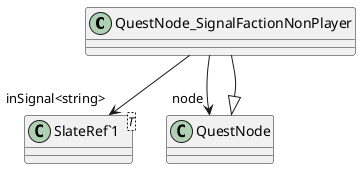 @startuml
class QuestNode_SignalFactionNonPlayer {
}
class "SlateRef`1"<T> {
}
QuestNode <|-- QuestNode_SignalFactionNonPlayer
QuestNode_SignalFactionNonPlayer --> "inSignal<string>" "SlateRef`1"
QuestNode_SignalFactionNonPlayer --> "node" QuestNode
@enduml
